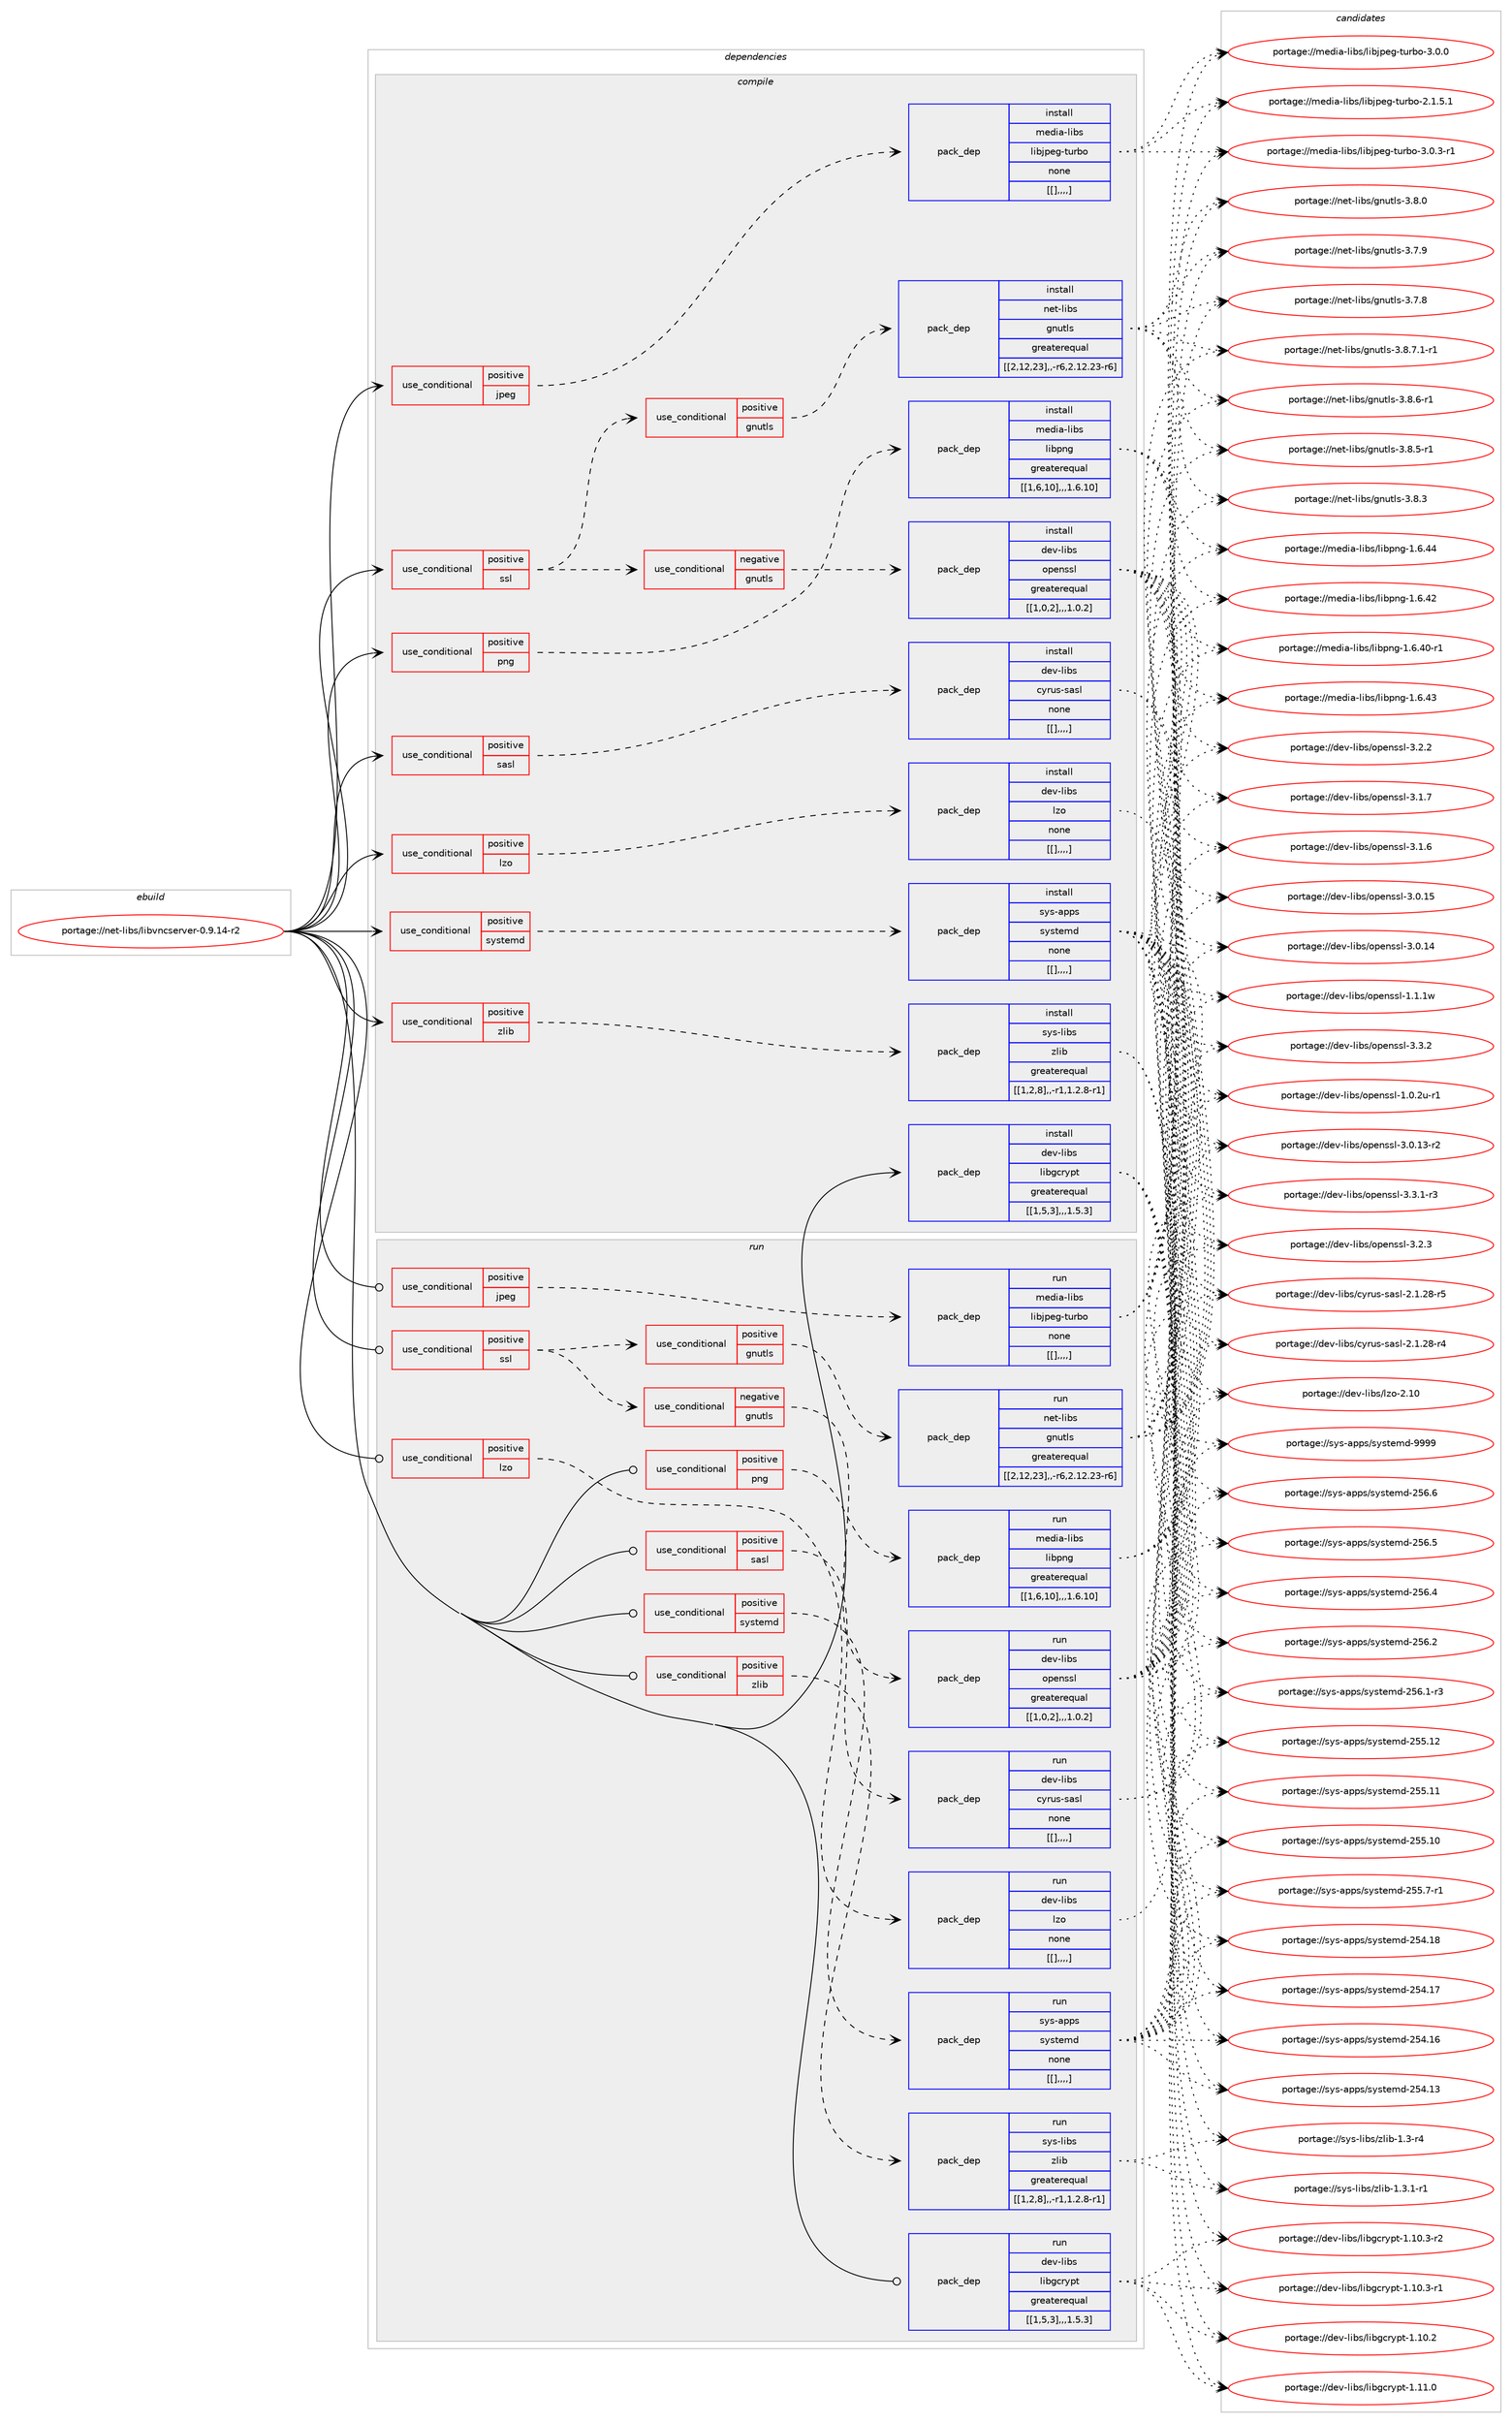 digraph prolog {

# *************
# Graph options
# *************

newrank=true;
concentrate=true;
compound=true;
graph [rankdir=LR,fontname=Helvetica,fontsize=10,ranksep=1.5];#, ranksep=2.5, nodesep=0.2];
edge  [arrowhead=vee];
node  [fontname=Helvetica,fontsize=10];

# **********
# The ebuild
# **********

subgraph cluster_leftcol {
color=gray;
label=<<i>ebuild</i>>;
id [label="portage://net-libs/libvncserver-0.9.14-r2", color=red, width=4, href="../net-libs/libvncserver-0.9.14-r2.svg"];
}

# ****************
# The dependencies
# ****************

subgraph cluster_midcol {
color=gray;
label=<<i>dependencies</i>>;
subgraph cluster_compile {
fillcolor="#eeeeee";
style=filled;
label=<<i>compile</i>>;
subgraph cond98420 {
dependency372498 [label=<<TABLE BORDER="0" CELLBORDER="1" CELLSPACING="0" CELLPADDING="4"><TR><TD ROWSPAN="3" CELLPADDING="10">use_conditional</TD></TR><TR><TD>positive</TD></TR><TR><TD>jpeg</TD></TR></TABLE>>, shape=none, color=red];
subgraph pack271379 {
dependency372499 [label=<<TABLE BORDER="0" CELLBORDER="1" CELLSPACING="0" CELLPADDING="4" WIDTH="220"><TR><TD ROWSPAN="6" CELLPADDING="30">pack_dep</TD></TR><TR><TD WIDTH="110">install</TD></TR><TR><TD>media-libs</TD></TR><TR><TD>libjpeg-turbo</TD></TR><TR><TD>none</TD></TR><TR><TD>[[],,,,]</TD></TR></TABLE>>, shape=none, color=blue];
}
dependency372498:e -> dependency372499:w [weight=20,style="dashed",arrowhead="vee"];
}
id:e -> dependency372498:w [weight=20,style="solid",arrowhead="vee"];
subgraph cond98421 {
dependency372500 [label=<<TABLE BORDER="0" CELLBORDER="1" CELLSPACING="0" CELLPADDING="4"><TR><TD ROWSPAN="3" CELLPADDING="10">use_conditional</TD></TR><TR><TD>positive</TD></TR><TR><TD>lzo</TD></TR></TABLE>>, shape=none, color=red];
subgraph pack271380 {
dependency372501 [label=<<TABLE BORDER="0" CELLBORDER="1" CELLSPACING="0" CELLPADDING="4" WIDTH="220"><TR><TD ROWSPAN="6" CELLPADDING="30">pack_dep</TD></TR><TR><TD WIDTH="110">install</TD></TR><TR><TD>dev-libs</TD></TR><TR><TD>lzo</TD></TR><TR><TD>none</TD></TR><TR><TD>[[],,,,]</TD></TR></TABLE>>, shape=none, color=blue];
}
dependency372500:e -> dependency372501:w [weight=20,style="dashed",arrowhead="vee"];
}
id:e -> dependency372500:w [weight=20,style="solid",arrowhead="vee"];
subgraph cond98422 {
dependency372502 [label=<<TABLE BORDER="0" CELLBORDER="1" CELLSPACING="0" CELLPADDING="4"><TR><TD ROWSPAN="3" CELLPADDING="10">use_conditional</TD></TR><TR><TD>positive</TD></TR><TR><TD>png</TD></TR></TABLE>>, shape=none, color=red];
subgraph pack271381 {
dependency372503 [label=<<TABLE BORDER="0" CELLBORDER="1" CELLSPACING="0" CELLPADDING="4" WIDTH="220"><TR><TD ROWSPAN="6" CELLPADDING="30">pack_dep</TD></TR><TR><TD WIDTH="110">install</TD></TR><TR><TD>media-libs</TD></TR><TR><TD>libpng</TD></TR><TR><TD>greaterequal</TD></TR><TR><TD>[[1,6,10],,,1.6.10]</TD></TR></TABLE>>, shape=none, color=blue];
}
dependency372502:e -> dependency372503:w [weight=20,style="dashed",arrowhead="vee"];
}
id:e -> dependency372502:w [weight=20,style="solid",arrowhead="vee"];
subgraph cond98423 {
dependency372504 [label=<<TABLE BORDER="0" CELLBORDER="1" CELLSPACING="0" CELLPADDING="4"><TR><TD ROWSPAN="3" CELLPADDING="10">use_conditional</TD></TR><TR><TD>positive</TD></TR><TR><TD>sasl</TD></TR></TABLE>>, shape=none, color=red];
subgraph pack271382 {
dependency372505 [label=<<TABLE BORDER="0" CELLBORDER="1" CELLSPACING="0" CELLPADDING="4" WIDTH="220"><TR><TD ROWSPAN="6" CELLPADDING="30">pack_dep</TD></TR><TR><TD WIDTH="110">install</TD></TR><TR><TD>dev-libs</TD></TR><TR><TD>cyrus-sasl</TD></TR><TR><TD>none</TD></TR><TR><TD>[[],,,,]</TD></TR></TABLE>>, shape=none, color=blue];
}
dependency372504:e -> dependency372505:w [weight=20,style="dashed",arrowhead="vee"];
}
id:e -> dependency372504:w [weight=20,style="solid",arrowhead="vee"];
subgraph cond98424 {
dependency372506 [label=<<TABLE BORDER="0" CELLBORDER="1" CELLSPACING="0" CELLPADDING="4"><TR><TD ROWSPAN="3" CELLPADDING="10">use_conditional</TD></TR><TR><TD>positive</TD></TR><TR><TD>ssl</TD></TR></TABLE>>, shape=none, color=red];
subgraph cond98425 {
dependency372507 [label=<<TABLE BORDER="0" CELLBORDER="1" CELLSPACING="0" CELLPADDING="4"><TR><TD ROWSPAN="3" CELLPADDING="10">use_conditional</TD></TR><TR><TD>negative</TD></TR><TR><TD>gnutls</TD></TR></TABLE>>, shape=none, color=red];
subgraph pack271383 {
dependency372508 [label=<<TABLE BORDER="0" CELLBORDER="1" CELLSPACING="0" CELLPADDING="4" WIDTH="220"><TR><TD ROWSPAN="6" CELLPADDING="30">pack_dep</TD></TR><TR><TD WIDTH="110">install</TD></TR><TR><TD>dev-libs</TD></TR><TR><TD>openssl</TD></TR><TR><TD>greaterequal</TD></TR><TR><TD>[[1,0,2],,,1.0.2]</TD></TR></TABLE>>, shape=none, color=blue];
}
dependency372507:e -> dependency372508:w [weight=20,style="dashed",arrowhead="vee"];
}
dependency372506:e -> dependency372507:w [weight=20,style="dashed",arrowhead="vee"];
subgraph cond98426 {
dependency372509 [label=<<TABLE BORDER="0" CELLBORDER="1" CELLSPACING="0" CELLPADDING="4"><TR><TD ROWSPAN="3" CELLPADDING="10">use_conditional</TD></TR><TR><TD>positive</TD></TR><TR><TD>gnutls</TD></TR></TABLE>>, shape=none, color=red];
subgraph pack271384 {
dependency372510 [label=<<TABLE BORDER="0" CELLBORDER="1" CELLSPACING="0" CELLPADDING="4" WIDTH="220"><TR><TD ROWSPAN="6" CELLPADDING="30">pack_dep</TD></TR><TR><TD WIDTH="110">install</TD></TR><TR><TD>net-libs</TD></TR><TR><TD>gnutls</TD></TR><TR><TD>greaterequal</TD></TR><TR><TD>[[2,12,23],,-r6,2.12.23-r6]</TD></TR></TABLE>>, shape=none, color=blue];
}
dependency372509:e -> dependency372510:w [weight=20,style="dashed",arrowhead="vee"];
}
dependency372506:e -> dependency372509:w [weight=20,style="dashed",arrowhead="vee"];
}
id:e -> dependency372506:w [weight=20,style="solid",arrowhead="vee"];
subgraph cond98427 {
dependency372511 [label=<<TABLE BORDER="0" CELLBORDER="1" CELLSPACING="0" CELLPADDING="4"><TR><TD ROWSPAN="3" CELLPADDING="10">use_conditional</TD></TR><TR><TD>positive</TD></TR><TR><TD>systemd</TD></TR></TABLE>>, shape=none, color=red];
subgraph pack271385 {
dependency372512 [label=<<TABLE BORDER="0" CELLBORDER="1" CELLSPACING="0" CELLPADDING="4" WIDTH="220"><TR><TD ROWSPAN="6" CELLPADDING="30">pack_dep</TD></TR><TR><TD WIDTH="110">install</TD></TR><TR><TD>sys-apps</TD></TR><TR><TD>systemd</TD></TR><TR><TD>none</TD></TR><TR><TD>[[],,,,]</TD></TR></TABLE>>, shape=none, color=blue];
}
dependency372511:e -> dependency372512:w [weight=20,style="dashed",arrowhead="vee"];
}
id:e -> dependency372511:w [weight=20,style="solid",arrowhead="vee"];
subgraph cond98428 {
dependency372513 [label=<<TABLE BORDER="0" CELLBORDER="1" CELLSPACING="0" CELLPADDING="4"><TR><TD ROWSPAN="3" CELLPADDING="10">use_conditional</TD></TR><TR><TD>positive</TD></TR><TR><TD>zlib</TD></TR></TABLE>>, shape=none, color=red];
subgraph pack271386 {
dependency372514 [label=<<TABLE BORDER="0" CELLBORDER="1" CELLSPACING="0" CELLPADDING="4" WIDTH="220"><TR><TD ROWSPAN="6" CELLPADDING="30">pack_dep</TD></TR><TR><TD WIDTH="110">install</TD></TR><TR><TD>sys-libs</TD></TR><TR><TD>zlib</TD></TR><TR><TD>greaterequal</TD></TR><TR><TD>[[1,2,8],,-r1,1.2.8-r1]</TD></TR></TABLE>>, shape=none, color=blue];
}
dependency372513:e -> dependency372514:w [weight=20,style="dashed",arrowhead="vee"];
}
id:e -> dependency372513:w [weight=20,style="solid",arrowhead="vee"];
subgraph pack271387 {
dependency372515 [label=<<TABLE BORDER="0" CELLBORDER="1" CELLSPACING="0" CELLPADDING="4" WIDTH="220"><TR><TD ROWSPAN="6" CELLPADDING="30">pack_dep</TD></TR><TR><TD WIDTH="110">install</TD></TR><TR><TD>dev-libs</TD></TR><TR><TD>libgcrypt</TD></TR><TR><TD>greaterequal</TD></TR><TR><TD>[[1,5,3],,,1.5.3]</TD></TR></TABLE>>, shape=none, color=blue];
}
id:e -> dependency372515:w [weight=20,style="solid",arrowhead="vee"];
}
subgraph cluster_compileandrun {
fillcolor="#eeeeee";
style=filled;
label=<<i>compile and run</i>>;
}
subgraph cluster_run {
fillcolor="#eeeeee";
style=filled;
label=<<i>run</i>>;
subgraph cond98429 {
dependency372516 [label=<<TABLE BORDER="0" CELLBORDER="1" CELLSPACING="0" CELLPADDING="4"><TR><TD ROWSPAN="3" CELLPADDING="10">use_conditional</TD></TR><TR><TD>positive</TD></TR><TR><TD>jpeg</TD></TR></TABLE>>, shape=none, color=red];
subgraph pack271388 {
dependency372517 [label=<<TABLE BORDER="0" CELLBORDER="1" CELLSPACING="0" CELLPADDING="4" WIDTH="220"><TR><TD ROWSPAN="6" CELLPADDING="30">pack_dep</TD></TR><TR><TD WIDTH="110">run</TD></TR><TR><TD>media-libs</TD></TR><TR><TD>libjpeg-turbo</TD></TR><TR><TD>none</TD></TR><TR><TD>[[],,,,]</TD></TR></TABLE>>, shape=none, color=blue];
}
dependency372516:e -> dependency372517:w [weight=20,style="dashed",arrowhead="vee"];
}
id:e -> dependency372516:w [weight=20,style="solid",arrowhead="odot"];
subgraph cond98430 {
dependency372518 [label=<<TABLE BORDER="0" CELLBORDER="1" CELLSPACING="0" CELLPADDING="4"><TR><TD ROWSPAN="3" CELLPADDING="10">use_conditional</TD></TR><TR><TD>positive</TD></TR><TR><TD>lzo</TD></TR></TABLE>>, shape=none, color=red];
subgraph pack271389 {
dependency372519 [label=<<TABLE BORDER="0" CELLBORDER="1" CELLSPACING="0" CELLPADDING="4" WIDTH="220"><TR><TD ROWSPAN="6" CELLPADDING="30">pack_dep</TD></TR><TR><TD WIDTH="110">run</TD></TR><TR><TD>dev-libs</TD></TR><TR><TD>lzo</TD></TR><TR><TD>none</TD></TR><TR><TD>[[],,,,]</TD></TR></TABLE>>, shape=none, color=blue];
}
dependency372518:e -> dependency372519:w [weight=20,style="dashed",arrowhead="vee"];
}
id:e -> dependency372518:w [weight=20,style="solid",arrowhead="odot"];
subgraph cond98431 {
dependency372520 [label=<<TABLE BORDER="0" CELLBORDER="1" CELLSPACING="0" CELLPADDING="4"><TR><TD ROWSPAN="3" CELLPADDING="10">use_conditional</TD></TR><TR><TD>positive</TD></TR><TR><TD>png</TD></TR></TABLE>>, shape=none, color=red];
subgraph pack271390 {
dependency372521 [label=<<TABLE BORDER="0" CELLBORDER="1" CELLSPACING="0" CELLPADDING="4" WIDTH="220"><TR><TD ROWSPAN="6" CELLPADDING="30">pack_dep</TD></TR><TR><TD WIDTH="110">run</TD></TR><TR><TD>media-libs</TD></TR><TR><TD>libpng</TD></TR><TR><TD>greaterequal</TD></TR><TR><TD>[[1,6,10],,,1.6.10]</TD></TR></TABLE>>, shape=none, color=blue];
}
dependency372520:e -> dependency372521:w [weight=20,style="dashed",arrowhead="vee"];
}
id:e -> dependency372520:w [weight=20,style="solid",arrowhead="odot"];
subgraph cond98432 {
dependency372522 [label=<<TABLE BORDER="0" CELLBORDER="1" CELLSPACING="0" CELLPADDING="4"><TR><TD ROWSPAN="3" CELLPADDING="10">use_conditional</TD></TR><TR><TD>positive</TD></TR><TR><TD>sasl</TD></TR></TABLE>>, shape=none, color=red];
subgraph pack271391 {
dependency372523 [label=<<TABLE BORDER="0" CELLBORDER="1" CELLSPACING="0" CELLPADDING="4" WIDTH="220"><TR><TD ROWSPAN="6" CELLPADDING="30">pack_dep</TD></TR><TR><TD WIDTH="110">run</TD></TR><TR><TD>dev-libs</TD></TR><TR><TD>cyrus-sasl</TD></TR><TR><TD>none</TD></TR><TR><TD>[[],,,,]</TD></TR></TABLE>>, shape=none, color=blue];
}
dependency372522:e -> dependency372523:w [weight=20,style="dashed",arrowhead="vee"];
}
id:e -> dependency372522:w [weight=20,style="solid",arrowhead="odot"];
subgraph cond98433 {
dependency372524 [label=<<TABLE BORDER="0" CELLBORDER="1" CELLSPACING="0" CELLPADDING="4"><TR><TD ROWSPAN="3" CELLPADDING="10">use_conditional</TD></TR><TR><TD>positive</TD></TR><TR><TD>ssl</TD></TR></TABLE>>, shape=none, color=red];
subgraph cond98434 {
dependency372525 [label=<<TABLE BORDER="0" CELLBORDER="1" CELLSPACING="0" CELLPADDING="4"><TR><TD ROWSPAN="3" CELLPADDING="10">use_conditional</TD></TR><TR><TD>negative</TD></TR><TR><TD>gnutls</TD></TR></TABLE>>, shape=none, color=red];
subgraph pack271392 {
dependency372526 [label=<<TABLE BORDER="0" CELLBORDER="1" CELLSPACING="0" CELLPADDING="4" WIDTH="220"><TR><TD ROWSPAN="6" CELLPADDING="30">pack_dep</TD></TR><TR><TD WIDTH="110">run</TD></TR><TR><TD>dev-libs</TD></TR><TR><TD>openssl</TD></TR><TR><TD>greaterequal</TD></TR><TR><TD>[[1,0,2],,,1.0.2]</TD></TR></TABLE>>, shape=none, color=blue];
}
dependency372525:e -> dependency372526:w [weight=20,style="dashed",arrowhead="vee"];
}
dependency372524:e -> dependency372525:w [weight=20,style="dashed",arrowhead="vee"];
subgraph cond98435 {
dependency372527 [label=<<TABLE BORDER="0" CELLBORDER="1" CELLSPACING="0" CELLPADDING="4"><TR><TD ROWSPAN="3" CELLPADDING="10">use_conditional</TD></TR><TR><TD>positive</TD></TR><TR><TD>gnutls</TD></TR></TABLE>>, shape=none, color=red];
subgraph pack271393 {
dependency372528 [label=<<TABLE BORDER="0" CELLBORDER="1" CELLSPACING="0" CELLPADDING="4" WIDTH="220"><TR><TD ROWSPAN="6" CELLPADDING="30">pack_dep</TD></TR><TR><TD WIDTH="110">run</TD></TR><TR><TD>net-libs</TD></TR><TR><TD>gnutls</TD></TR><TR><TD>greaterequal</TD></TR><TR><TD>[[2,12,23],,-r6,2.12.23-r6]</TD></TR></TABLE>>, shape=none, color=blue];
}
dependency372527:e -> dependency372528:w [weight=20,style="dashed",arrowhead="vee"];
}
dependency372524:e -> dependency372527:w [weight=20,style="dashed",arrowhead="vee"];
}
id:e -> dependency372524:w [weight=20,style="solid",arrowhead="odot"];
subgraph cond98436 {
dependency372529 [label=<<TABLE BORDER="0" CELLBORDER="1" CELLSPACING="0" CELLPADDING="4"><TR><TD ROWSPAN="3" CELLPADDING="10">use_conditional</TD></TR><TR><TD>positive</TD></TR><TR><TD>systemd</TD></TR></TABLE>>, shape=none, color=red];
subgraph pack271394 {
dependency372530 [label=<<TABLE BORDER="0" CELLBORDER="1" CELLSPACING="0" CELLPADDING="4" WIDTH="220"><TR><TD ROWSPAN="6" CELLPADDING="30">pack_dep</TD></TR><TR><TD WIDTH="110">run</TD></TR><TR><TD>sys-apps</TD></TR><TR><TD>systemd</TD></TR><TR><TD>none</TD></TR><TR><TD>[[],,,,]</TD></TR></TABLE>>, shape=none, color=blue];
}
dependency372529:e -> dependency372530:w [weight=20,style="dashed",arrowhead="vee"];
}
id:e -> dependency372529:w [weight=20,style="solid",arrowhead="odot"];
subgraph cond98437 {
dependency372531 [label=<<TABLE BORDER="0" CELLBORDER="1" CELLSPACING="0" CELLPADDING="4"><TR><TD ROWSPAN="3" CELLPADDING="10">use_conditional</TD></TR><TR><TD>positive</TD></TR><TR><TD>zlib</TD></TR></TABLE>>, shape=none, color=red];
subgraph pack271395 {
dependency372532 [label=<<TABLE BORDER="0" CELLBORDER="1" CELLSPACING="0" CELLPADDING="4" WIDTH="220"><TR><TD ROWSPAN="6" CELLPADDING="30">pack_dep</TD></TR><TR><TD WIDTH="110">run</TD></TR><TR><TD>sys-libs</TD></TR><TR><TD>zlib</TD></TR><TR><TD>greaterequal</TD></TR><TR><TD>[[1,2,8],,-r1,1.2.8-r1]</TD></TR></TABLE>>, shape=none, color=blue];
}
dependency372531:e -> dependency372532:w [weight=20,style="dashed",arrowhead="vee"];
}
id:e -> dependency372531:w [weight=20,style="solid",arrowhead="odot"];
subgraph pack271396 {
dependency372533 [label=<<TABLE BORDER="0" CELLBORDER="1" CELLSPACING="0" CELLPADDING="4" WIDTH="220"><TR><TD ROWSPAN="6" CELLPADDING="30">pack_dep</TD></TR><TR><TD WIDTH="110">run</TD></TR><TR><TD>dev-libs</TD></TR><TR><TD>libgcrypt</TD></TR><TR><TD>greaterequal</TD></TR><TR><TD>[[1,5,3],,,1.5.3]</TD></TR></TABLE>>, shape=none, color=blue];
}
id:e -> dependency372533:w [weight=20,style="solid",arrowhead="odot"];
}
}

# **************
# The candidates
# **************

subgraph cluster_choices {
rank=same;
color=gray;
label=<<i>candidates</i>>;

subgraph choice271379 {
color=black;
nodesep=1;
choice109101100105974510810598115471081059810611210110345116117114981114551464846514511449 [label="portage://media-libs/libjpeg-turbo-3.0.3-r1", color=red, width=4,href="../media-libs/libjpeg-turbo-3.0.3-r1.svg"];
choice10910110010597451081059811547108105981061121011034511611711498111455146484648 [label="portage://media-libs/libjpeg-turbo-3.0.0", color=red, width=4,href="../media-libs/libjpeg-turbo-3.0.0.svg"];
choice109101100105974510810598115471081059810611210110345116117114981114550464946534649 [label="portage://media-libs/libjpeg-turbo-2.1.5.1", color=red, width=4,href="../media-libs/libjpeg-turbo-2.1.5.1.svg"];
dependency372499:e -> choice109101100105974510810598115471081059810611210110345116117114981114551464846514511449:w [style=dotted,weight="100"];
dependency372499:e -> choice10910110010597451081059811547108105981061121011034511611711498111455146484648:w [style=dotted,weight="100"];
dependency372499:e -> choice109101100105974510810598115471081059810611210110345116117114981114550464946534649:w [style=dotted,weight="100"];
}
subgraph choice271380 {
color=black;
nodesep=1;
choice1001011184510810598115471081221114550464948 [label="portage://dev-libs/lzo-2.10", color=red, width=4,href="../dev-libs/lzo-2.10.svg"];
dependency372501:e -> choice1001011184510810598115471081221114550464948:w [style=dotted,weight="100"];
}
subgraph choice271381 {
color=black;
nodesep=1;
choice109101100105974510810598115471081059811211010345494654465252 [label="portage://media-libs/libpng-1.6.44", color=red, width=4,href="../media-libs/libpng-1.6.44.svg"];
choice109101100105974510810598115471081059811211010345494654465251 [label="portage://media-libs/libpng-1.6.43", color=red, width=4,href="../media-libs/libpng-1.6.43.svg"];
choice109101100105974510810598115471081059811211010345494654465250 [label="portage://media-libs/libpng-1.6.42", color=red, width=4,href="../media-libs/libpng-1.6.42.svg"];
choice1091011001059745108105981154710810598112110103454946544652484511449 [label="portage://media-libs/libpng-1.6.40-r1", color=red, width=4,href="../media-libs/libpng-1.6.40-r1.svg"];
dependency372503:e -> choice109101100105974510810598115471081059811211010345494654465252:w [style=dotted,weight="100"];
dependency372503:e -> choice109101100105974510810598115471081059811211010345494654465251:w [style=dotted,weight="100"];
dependency372503:e -> choice109101100105974510810598115471081059811211010345494654465250:w [style=dotted,weight="100"];
dependency372503:e -> choice1091011001059745108105981154710810598112110103454946544652484511449:w [style=dotted,weight="100"];
}
subgraph choice271382 {
color=black;
nodesep=1;
choice100101118451081059811547991211141171154511597115108455046494650564511453 [label="portage://dev-libs/cyrus-sasl-2.1.28-r5", color=red, width=4,href="../dev-libs/cyrus-sasl-2.1.28-r5.svg"];
choice100101118451081059811547991211141171154511597115108455046494650564511452 [label="portage://dev-libs/cyrus-sasl-2.1.28-r4", color=red, width=4,href="../dev-libs/cyrus-sasl-2.1.28-r4.svg"];
dependency372505:e -> choice100101118451081059811547991211141171154511597115108455046494650564511453:w [style=dotted,weight="100"];
dependency372505:e -> choice100101118451081059811547991211141171154511597115108455046494650564511452:w [style=dotted,weight="100"];
}
subgraph choice271383 {
color=black;
nodesep=1;
choice100101118451081059811547111112101110115115108455146514650 [label="portage://dev-libs/openssl-3.3.2", color=red, width=4,href="../dev-libs/openssl-3.3.2.svg"];
choice1001011184510810598115471111121011101151151084551465146494511451 [label="portage://dev-libs/openssl-3.3.1-r3", color=red, width=4,href="../dev-libs/openssl-3.3.1-r3.svg"];
choice100101118451081059811547111112101110115115108455146504651 [label="portage://dev-libs/openssl-3.2.3", color=red, width=4,href="../dev-libs/openssl-3.2.3.svg"];
choice100101118451081059811547111112101110115115108455146504650 [label="portage://dev-libs/openssl-3.2.2", color=red, width=4,href="../dev-libs/openssl-3.2.2.svg"];
choice100101118451081059811547111112101110115115108455146494655 [label="portage://dev-libs/openssl-3.1.7", color=red, width=4,href="../dev-libs/openssl-3.1.7.svg"];
choice100101118451081059811547111112101110115115108455146494654 [label="portage://dev-libs/openssl-3.1.6", color=red, width=4,href="../dev-libs/openssl-3.1.6.svg"];
choice10010111845108105981154711111210111011511510845514648464953 [label="portage://dev-libs/openssl-3.0.15", color=red, width=4,href="../dev-libs/openssl-3.0.15.svg"];
choice10010111845108105981154711111210111011511510845514648464952 [label="portage://dev-libs/openssl-3.0.14", color=red, width=4,href="../dev-libs/openssl-3.0.14.svg"];
choice100101118451081059811547111112101110115115108455146484649514511450 [label="portage://dev-libs/openssl-3.0.13-r2", color=red, width=4,href="../dev-libs/openssl-3.0.13-r2.svg"];
choice100101118451081059811547111112101110115115108454946494649119 [label="portage://dev-libs/openssl-1.1.1w", color=red, width=4,href="../dev-libs/openssl-1.1.1w.svg"];
choice1001011184510810598115471111121011101151151084549464846501174511449 [label="portage://dev-libs/openssl-1.0.2u-r1", color=red, width=4,href="../dev-libs/openssl-1.0.2u-r1.svg"];
dependency372508:e -> choice100101118451081059811547111112101110115115108455146514650:w [style=dotted,weight="100"];
dependency372508:e -> choice1001011184510810598115471111121011101151151084551465146494511451:w [style=dotted,weight="100"];
dependency372508:e -> choice100101118451081059811547111112101110115115108455146504651:w [style=dotted,weight="100"];
dependency372508:e -> choice100101118451081059811547111112101110115115108455146504650:w [style=dotted,weight="100"];
dependency372508:e -> choice100101118451081059811547111112101110115115108455146494655:w [style=dotted,weight="100"];
dependency372508:e -> choice100101118451081059811547111112101110115115108455146494654:w [style=dotted,weight="100"];
dependency372508:e -> choice10010111845108105981154711111210111011511510845514648464953:w [style=dotted,weight="100"];
dependency372508:e -> choice10010111845108105981154711111210111011511510845514648464952:w [style=dotted,weight="100"];
dependency372508:e -> choice100101118451081059811547111112101110115115108455146484649514511450:w [style=dotted,weight="100"];
dependency372508:e -> choice100101118451081059811547111112101110115115108454946494649119:w [style=dotted,weight="100"];
dependency372508:e -> choice1001011184510810598115471111121011101151151084549464846501174511449:w [style=dotted,weight="100"];
}
subgraph choice271384 {
color=black;
nodesep=1;
choice11010111645108105981154710311011711610811545514656465546494511449 [label="portage://net-libs/gnutls-3.8.7.1-r1", color=red, width=4,href="../net-libs/gnutls-3.8.7.1-r1.svg"];
choice1101011164510810598115471031101171161081154551465646544511449 [label="portage://net-libs/gnutls-3.8.6-r1", color=red, width=4,href="../net-libs/gnutls-3.8.6-r1.svg"];
choice1101011164510810598115471031101171161081154551465646534511449 [label="portage://net-libs/gnutls-3.8.5-r1", color=red, width=4,href="../net-libs/gnutls-3.8.5-r1.svg"];
choice110101116451081059811547103110117116108115455146564651 [label="portage://net-libs/gnutls-3.8.3", color=red, width=4,href="../net-libs/gnutls-3.8.3.svg"];
choice110101116451081059811547103110117116108115455146564648 [label="portage://net-libs/gnutls-3.8.0", color=red, width=4,href="../net-libs/gnutls-3.8.0.svg"];
choice110101116451081059811547103110117116108115455146554657 [label="portage://net-libs/gnutls-3.7.9", color=red, width=4,href="../net-libs/gnutls-3.7.9.svg"];
choice110101116451081059811547103110117116108115455146554656 [label="portage://net-libs/gnutls-3.7.8", color=red, width=4,href="../net-libs/gnutls-3.7.8.svg"];
dependency372510:e -> choice11010111645108105981154710311011711610811545514656465546494511449:w [style=dotted,weight="100"];
dependency372510:e -> choice1101011164510810598115471031101171161081154551465646544511449:w [style=dotted,weight="100"];
dependency372510:e -> choice1101011164510810598115471031101171161081154551465646534511449:w [style=dotted,weight="100"];
dependency372510:e -> choice110101116451081059811547103110117116108115455146564651:w [style=dotted,weight="100"];
dependency372510:e -> choice110101116451081059811547103110117116108115455146564648:w [style=dotted,weight="100"];
dependency372510:e -> choice110101116451081059811547103110117116108115455146554657:w [style=dotted,weight="100"];
dependency372510:e -> choice110101116451081059811547103110117116108115455146554656:w [style=dotted,weight="100"];
}
subgraph choice271385 {
color=black;
nodesep=1;
choice1151211154597112112115471151211151161011091004557575757 [label="portage://sys-apps/systemd-9999", color=red, width=4,href="../sys-apps/systemd-9999.svg"];
choice115121115459711211211547115121115116101109100455053544654 [label="portage://sys-apps/systemd-256.6", color=red, width=4,href="../sys-apps/systemd-256.6.svg"];
choice115121115459711211211547115121115116101109100455053544653 [label="portage://sys-apps/systemd-256.5", color=red, width=4,href="../sys-apps/systemd-256.5.svg"];
choice115121115459711211211547115121115116101109100455053544652 [label="portage://sys-apps/systemd-256.4", color=red, width=4,href="../sys-apps/systemd-256.4.svg"];
choice115121115459711211211547115121115116101109100455053544650 [label="portage://sys-apps/systemd-256.2", color=red, width=4,href="../sys-apps/systemd-256.2.svg"];
choice1151211154597112112115471151211151161011091004550535446494511451 [label="portage://sys-apps/systemd-256.1-r3", color=red, width=4,href="../sys-apps/systemd-256.1-r3.svg"];
choice11512111545971121121154711512111511610110910045505353464950 [label="portage://sys-apps/systemd-255.12", color=red, width=4,href="../sys-apps/systemd-255.12.svg"];
choice11512111545971121121154711512111511610110910045505353464949 [label="portage://sys-apps/systemd-255.11", color=red, width=4,href="../sys-apps/systemd-255.11.svg"];
choice11512111545971121121154711512111511610110910045505353464948 [label="portage://sys-apps/systemd-255.10", color=red, width=4,href="../sys-apps/systemd-255.10.svg"];
choice1151211154597112112115471151211151161011091004550535346554511449 [label="portage://sys-apps/systemd-255.7-r1", color=red, width=4,href="../sys-apps/systemd-255.7-r1.svg"];
choice11512111545971121121154711512111511610110910045505352464956 [label="portage://sys-apps/systemd-254.18", color=red, width=4,href="../sys-apps/systemd-254.18.svg"];
choice11512111545971121121154711512111511610110910045505352464955 [label="portage://sys-apps/systemd-254.17", color=red, width=4,href="../sys-apps/systemd-254.17.svg"];
choice11512111545971121121154711512111511610110910045505352464954 [label="portage://sys-apps/systemd-254.16", color=red, width=4,href="../sys-apps/systemd-254.16.svg"];
choice11512111545971121121154711512111511610110910045505352464951 [label="portage://sys-apps/systemd-254.13", color=red, width=4,href="../sys-apps/systemd-254.13.svg"];
dependency372512:e -> choice1151211154597112112115471151211151161011091004557575757:w [style=dotted,weight="100"];
dependency372512:e -> choice115121115459711211211547115121115116101109100455053544654:w [style=dotted,weight="100"];
dependency372512:e -> choice115121115459711211211547115121115116101109100455053544653:w [style=dotted,weight="100"];
dependency372512:e -> choice115121115459711211211547115121115116101109100455053544652:w [style=dotted,weight="100"];
dependency372512:e -> choice115121115459711211211547115121115116101109100455053544650:w [style=dotted,weight="100"];
dependency372512:e -> choice1151211154597112112115471151211151161011091004550535446494511451:w [style=dotted,weight="100"];
dependency372512:e -> choice11512111545971121121154711512111511610110910045505353464950:w [style=dotted,weight="100"];
dependency372512:e -> choice11512111545971121121154711512111511610110910045505353464949:w [style=dotted,weight="100"];
dependency372512:e -> choice11512111545971121121154711512111511610110910045505353464948:w [style=dotted,weight="100"];
dependency372512:e -> choice1151211154597112112115471151211151161011091004550535346554511449:w [style=dotted,weight="100"];
dependency372512:e -> choice11512111545971121121154711512111511610110910045505352464956:w [style=dotted,weight="100"];
dependency372512:e -> choice11512111545971121121154711512111511610110910045505352464955:w [style=dotted,weight="100"];
dependency372512:e -> choice11512111545971121121154711512111511610110910045505352464954:w [style=dotted,weight="100"];
dependency372512:e -> choice11512111545971121121154711512111511610110910045505352464951:w [style=dotted,weight="100"];
}
subgraph choice271386 {
color=black;
nodesep=1;
choice115121115451081059811547122108105984549465146494511449 [label="portage://sys-libs/zlib-1.3.1-r1", color=red, width=4,href="../sys-libs/zlib-1.3.1-r1.svg"];
choice11512111545108105981154712210810598454946514511452 [label="portage://sys-libs/zlib-1.3-r4", color=red, width=4,href="../sys-libs/zlib-1.3-r4.svg"];
dependency372514:e -> choice115121115451081059811547122108105984549465146494511449:w [style=dotted,weight="100"];
dependency372514:e -> choice11512111545108105981154712210810598454946514511452:w [style=dotted,weight="100"];
}
subgraph choice271387 {
color=black;
nodesep=1;
choice100101118451081059811547108105981039911412111211645494649494648 [label="portage://dev-libs/libgcrypt-1.11.0", color=red, width=4,href="../dev-libs/libgcrypt-1.11.0.svg"];
choice1001011184510810598115471081059810399114121112116454946494846514511450 [label="portage://dev-libs/libgcrypt-1.10.3-r2", color=red, width=4,href="../dev-libs/libgcrypt-1.10.3-r2.svg"];
choice1001011184510810598115471081059810399114121112116454946494846514511449 [label="portage://dev-libs/libgcrypt-1.10.3-r1", color=red, width=4,href="../dev-libs/libgcrypt-1.10.3-r1.svg"];
choice100101118451081059811547108105981039911412111211645494649484650 [label="portage://dev-libs/libgcrypt-1.10.2", color=red, width=4,href="../dev-libs/libgcrypt-1.10.2.svg"];
dependency372515:e -> choice100101118451081059811547108105981039911412111211645494649494648:w [style=dotted,weight="100"];
dependency372515:e -> choice1001011184510810598115471081059810399114121112116454946494846514511450:w [style=dotted,weight="100"];
dependency372515:e -> choice1001011184510810598115471081059810399114121112116454946494846514511449:w [style=dotted,weight="100"];
dependency372515:e -> choice100101118451081059811547108105981039911412111211645494649484650:w [style=dotted,weight="100"];
}
subgraph choice271388 {
color=black;
nodesep=1;
choice109101100105974510810598115471081059810611210110345116117114981114551464846514511449 [label="portage://media-libs/libjpeg-turbo-3.0.3-r1", color=red, width=4,href="../media-libs/libjpeg-turbo-3.0.3-r1.svg"];
choice10910110010597451081059811547108105981061121011034511611711498111455146484648 [label="portage://media-libs/libjpeg-turbo-3.0.0", color=red, width=4,href="../media-libs/libjpeg-turbo-3.0.0.svg"];
choice109101100105974510810598115471081059810611210110345116117114981114550464946534649 [label="portage://media-libs/libjpeg-turbo-2.1.5.1", color=red, width=4,href="../media-libs/libjpeg-turbo-2.1.5.1.svg"];
dependency372517:e -> choice109101100105974510810598115471081059810611210110345116117114981114551464846514511449:w [style=dotted,weight="100"];
dependency372517:e -> choice10910110010597451081059811547108105981061121011034511611711498111455146484648:w [style=dotted,weight="100"];
dependency372517:e -> choice109101100105974510810598115471081059810611210110345116117114981114550464946534649:w [style=dotted,weight="100"];
}
subgraph choice271389 {
color=black;
nodesep=1;
choice1001011184510810598115471081221114550464948 [label="portage://dev-libs/lzo-2.10", color=red, width=4,href="../dev-libs/lzo-2.10.svg"];
dependency372519:e -> choice1001011184510810598115471081221114550464948:w [style=dotted,weight="100"];
}
subgraph choice271390 {
color=black;
nodesep=1;
choice109101100105974510810598115471081059811211010345494654465252 [label="portage://media-libs/libpng-1.6.44", color=red, width=4,href="../media-libs/libpng-1.6.44.svg"];
choice109101100105974510810598115471081059811211010345494654465251 [label="portage://media-libs/libpng-1.6.43", color=red, width=4,href="../media-libs/libpng-1.6.43.svg"];
choice109101100105974510810598115471081059811211010345494654465250 [label="portage://media-libs/libpng-1.6.42", color=red, width=4,href="../media-libs/libpng-1.6.42.svg"];
choice1091011001059745108105981154710810598112110103454946544652484511449 [label="portage://media-libs/libpng-1.6.40-r1", color=red, width=4,href="../media-libs/libpng-1.6.40-r1.svg"];
dependency372521:e -> choice109101100105974510810598115471081059811211010345494654465252:w [style=dotted,weight="100"];
dependency372521:e -> choice109101100105974510810598115471081059811211010345494654465251:w [style=dotted,weight="100"];
dependency372521:e -> choice109101100105974510810598115471081059811211010345494654465250:w [style=dotted,weight="100"];
dependency372521:e -> choice1091011001059745108105981154710810598112110103454946544652484511449:w [style=dotted,weight="100"];
}
subgraph choice271391 {
color=black;
nodesep=1;
choice100101118451081059811547991211141171154511597115108455046494650564511453 [label="portage://dev-libs/cyrus-sasl-2.1.28-r5", color=red, width=4,href="../dev-libs/cyrus-sasl-2.1.28-r5.svg"];
choice100101118451081059811547991211141171154511597115108455046494650564511452 [label="portage://dev-libs/cyrus-sasl-2.1.28-r4", color=red, width=4,href="../dev-libs/cyrus-sasl-2.1.28-r4.svg"];
dependency372523:e -> choice100101118451081059811547991211141171154511597115108455046494650564511453:w [style=dotted,weight="100"];
dependency372523:e -> choice100101118451081059811547991211141171154511597115108455046494650564511452:w [style=dotted,weight="100"];
}
subgraph choice271392 {
color=black;
nodesep=1;
choice100101118451081059811547111112101110115115108455146514650 [label="portage://dev-libs/openssl-3.3.2", color=red, width=4,href="../dev-libs/openssl-3.3.2.svg"];
choice1001011184510810598115471111121011101151151084551465146494511451 [label="portage://dev-libs/openssl-3.3.1-r3", color=red, width=4,href="../dev-libs/openssl-3.3.1-r3.svg"];
choice100101118451081059811547111112101110115115108455146504651 [label="portage://dev-libs/openssl-3.2.3", color=red, width=4,href="../dev-libs/openssl-3.2.3.svg"];
choice100101118451081059811547111112101110115115108455146504650 [label="portage://dev-libs/openssl-3.2.2", color=red, width=4,href="../dev-libs/openssl-3.2.2.svg"];
choice100101118451081059811547111112101110115115108455146494655 [label="portage://dev-libs/openssl-3.1.7", color=red, width=4,href="../dev-libs/openssl-3.1.7.svg"];
choice100101118451081059811547111112101110115115108455146494654 [label="portage://dev-libs/openssl-3.1.6", color=red, width=4,href="../dev-libs/openssl-3.1.6.svg"];
choice10010111845108105981154711111210111011511510845514648464953 [label="portage://dev-libs/openssl-3.0.15", color=red, width=4,href="../dev-libs/openssl-3.0.15.svg"];
choice10010111845108105981154711111210111011511510845514648464952 [label="portage://dev-libs/openssl-3.0.14", color=red, width=4,href="../dev-libs/openssl-3.0.14.svg"];
choice100101118451081059811547111112101110115115108455146484649514511450 [label="portage://dev-libs/openssl-3.0.13-r2", color=red, width=4,href="../dev-libs/openssl-3.0.13-r2.svg"];
choice100101118451081059811547111112101110115115108454946494649119 [label="portage://dev-libs/openssl-1.1.1w", color=red, width=4,href="../dev-libs/openssl-1.1.1w.svg"];
choice1001011184510810598115471111121011101151151084549464846501174511449 [label="portage://dev-libs/openssl-1.0.2u-r1", color=red, width=4,href="../dev-libs/openssl-1.0.2u-r1.svg"];
dependency372526:e -> choice100101118451081059811547111112101110115115108455146514650:w [style=dotted,weight="100"];
dependency372526:e -> choice1001011184510810598115471111121011101151151084551465146494511451:w [style=dotted,weight="100"];
dependency372526:e -> choice100101118451081059811547111112101110115115108455146504651:w [style=dotted,weight="100"];
dependency372526:e -> choice100101118451081059811547111112101110115115108455146504650:w [style=dotted,weight="100"];
dependency372526:e -> choice100101118451081059811547111112101110115115108455146494655:w [style=dotted,weight="100"];
dependency372526:e -> choice100101118451081059811547111112101110115115108455146494654:w [style=dotted,weight="100"];
dependency372526:e -> choice10010111845108105981154711111210111011511510845514648464953:w [style=dotted,weight="100"];
dependency372526:e -> choice10010111845108105981154711111210111011511510845514648464952:w [style=dotted,weight="100"];
dependency372526:e -> choice100101118451081059811547111112101110115115108455146484649514511450:w [style=dotted,weight="100"];
dependency372526:e -> choice100101118451081059811547111112101110115115108454946494649119:w [style=dotted,weight="100"];
dependency372526:e -> choice1001011184510810598115471111121011101151151084549464846501174511449:w [style=dotted,weight="100"];
}
subgraph choice271393 {
color=black;
nodesep=1;
choice11010111645108105981154710311011711610811545514656465546494511449 [label="portage://net-libs/gnutls-3.8.7.1-r1", color=red, width=4,href="../net-libs/gnutls-3.8.7.1-r1.svg"];
choice1101011164510810598115471031101171161081154551465646544511449 [label="portage://net-libs/gnutls-3.8.6-r1", color=red, width=4,href="../net-libs/gnutls-3.8.6-r1.svg"];
choice1101011164510810598115471031101171161081154551465646534511449 [label="portage://net-libs/gnutls-3.8.5-r1", color=red, width=4,href="../net-libs/gnutls-3.8.5-r1.svg"];
choice110101116451081059811547103110117116108115455146564651 [label="portage://net-libs/gnutls-3.8.3", color=red, width=4,href="../net-libs/gnutls-3.8.3.svg"];
choice110101116451081059811547103110117116108115455146564648 [label="portage://net-libs/gnutls-3.8.0", color=red, width=4,href="../net-libs/gnutls-3.8.0.svg"];
choice110101116451081059811547103110117116108115455146554657 [label="portage://net-libs/gnutls-3.7.9", color=red, width=4,href="../net-libs/gnutls-3.7.9.svg"];
choice110101116451081059811547103110117116108115455146554656 [label="portage://net-libs/gnutls-3.7.8", color=red, width=4,href="../net-libs/gnutls-3.7.8.svg"];
dependency372528:e -> choice11010111645108105981154710311011711610811545514656465546494511449:w [style=dotted,weight="100"];
dependency372528:e -> choice1101011164510810598115471031101171161081154551465646544511449:w [style=dotted,weight="100"];
dependency372528:e -> choice1101011164510810598115471031101171161081154551465646534511449:w [style=dotted,weight="100"];
dependency372528:e -> choice110101116451081059811547103110117116108115455146564651:w [style=dotted,weight="100"];
dependency372528:e -> choice110101116451081059811547103110117116108115455146564648:w [style=dotted,weight="100"];
dependency372528:e -> choice110101116451081059811547103110117116108115455146554657:w [style=dotted,weight="100"];
dependency372528:e -> choice110101116451081059811547103110117116108115455146554656:w [style=dotted,weight="100"];
}
subgraph choice271394 {
color=black;
nodesep=1;
choice1151211154597112112115471151211151161011091004557575757 [label="portage://sys-apps/systemd-9999", color=red, width=4,href="../sys-apps/systemd-9999.svg"];
choice115121115459711211211547115121115116101109100455053544654 [label="portage://sys-apps/systemd-256.6", color=red, width=4,href="../sys-apps/systemd-256.6.svg"];
choice115121115459711211211547115121115116101109100455053544653 [label="portage://sys-apps/systemd-256.5", color=red, width=4,href="../sys-apps/systemd-256.5.svg"];
choice115121115459711211211547115121115116101109100455053544652 [label="portage://sys-apps/systemd-256.4", color=red, width=4,href="../sys-apps/systemd-256.4.svg"];
choice115121115459711211211547115121115116101109100455053544650 [label="portage://sys-apps/systemd-256.2", color=red, width=4,href="../sys-apps/systemd-256.2.svg"];
choice1151211154597112112115471151211151161011091004550535446494511451 [label="portage://sys-apps/systemd-256.1-r3", color=red, width=4,href="../sys-apps/systemd-256.1-r3.svg"];
choice11512111545971121121154711512111511610110910045505353464950 [label="portage://sys-apps/systemd-255.12", color=red, width=4,href="../sys-apps/systemd-255.12.svg"];
choice11512111545971121121154711512111511610110910045505353464949 [label="portage://sys-apps/systemd-255.11", color=red, width=4,href="../sys-apps/systemd-255.11.svg"];
choice11512111545971121121154711512111511610110910045505353464948 [label="portage://sys-apps/systemd-255.10", color=red, width=4,href="../sys-apps/systemd-255.10.svg"];
choice1151211154597112112115471151211151161011091004550535346554511449 [label="portage://sys-apps/systemd-255.7-r1", color=red, width=4,href="../sys-apps/systemd-255.7-r1.svg"];
choice11512111545971121121154711512111511610110910045505352464956 [label="portage://sys-apps/systemd-254.18", color=red, width=4,href="../sys-apps/systemd-254.18.svg"];
choice11512111545971121121154711512111511610110910045505352464955 [label="portage://sys-apps/systemd-254.17", color=red, width=4,href="../sys-apps/systemd-254.17.svg"];
choice11512111545971121121154711512111511610110910045505352464954 [label="portage://sys-apps/systemd-254.16", color=red, width=4,href="../sys-apps/systemd-254.16.svg"];
choice11512111545971121121154711512111511610110910045505352464951 [label="portage://sys-apps/systemd-254.13", color=red, width=4,href="../sys-apps/systemd-254.13.svg"];
dependency372530:e -> choice1151211154597112112115471151211151161011091004557575757:w [style=dotted,weight="100"];
dependency372530:e -> choice115121115459711211211547115121115116101109100455053544654:w [style=dotted,weight="100"];
dependency372530:e -> choice115121115459711211211547115121115116101109100455053544653:w [style=dotted,weight="100"];
dependency372530:e -> choice115121115459711211211547115121115116101109100455053544652:w [style=dotted,weight="100"];
dependency372530:e -> choice115121115459711211211547115121115116101109100455053544650:w [style=dotted,weight="100"];
dependency372530:e -> choice1151211154597112112115471151211151161011091004550535446494511451:w [style=dotted,weight="100"];
dependency372530:e -> choice11512111545971121121154711512111511610110910045505353464950:w [style=dotted,weight="100"];
dependency372530:e -> choice11512111545971121121154711512111511610110910045505353464949:w [style=dotted,weight="100"];
dependency372530:e -> choice11512111545971121121154711512111511610110910045505353464948:w [style=dotted,weight="100"];
dependency372530:e -> choice1151211154597112112115471151211151161011091004550535346554511449:w [style=dotted,weight="100"];
dependency372530:e -> choice11512111545971121121154711512111511610110910045505352464956:w [style=dotted,weight="100"];
dependency372530:e -> choice11512111545971121121154711512111511610110910045505352464955:w [style=dotted,weight="100"];
dependency372530:e -> choice11512111545971121121154711512111511610110910045505352464954:w [style=dotted,weight="100"];
dependency372530:e -> choice11512111545971121121154711512111511610110910045505352464951:w [style=dotted,weight="100"];
}
subgraph choice271395 {
color=black;
nodesep=1;
choice115121115451081059811547122108105984549465146494511449 [label="portage://sys-libs/zlib-1.3.1-r1", color=red, width=4,href="../sys-libs/zlib-1.3.1-r1.svg"];
choice11512111545108105981154712210810598454946514511452 [label="portage://sys-libs/zlib-1.3-r4", color=red, width=4,href="../sys-libs/zlib-1.3-r4.svg"];
dependency372532:e -> choice115121115451081059811547122108105984549465146494511449:w [style=dotted,weight="100"];
dependency372532:e -> choice11512111545108105981154712210810598454946514511452:w [style=dotted,weight="100"];
}
subgraph choice271396 {
color=black;
nodesep=1;
choice100101118451081059811547108105981039911412111211645494649494648 [label="portage://dev-libs/libgcrypt-1.11.0", color=red, width=4,href="../dev-libs/libgcrypt-1.11.0.svg"];
choice1001011184510810598115471081059810399114121112116454946494846514511450 [label="portage://dev-libs/libgcrypt-1.10.3-r2", color=red, width=4,href="../dev-libs/libgcrypt-1.10.3-r2.svg"];
choice1001011184510810598115471081059810399114121112116454946494846514511449 [label="portage://dev-libs/libgcrypt-1.10.3-r1", color=red, width=4,href="../dev-libs/libgcrypt-1.10.3-r1.svg"];
choice100101118451081059811547108105981039911412111211645494649484650 [label="portage://dev-libs/libgcrypt-1.10.2", color=red, width=4,href="../dev-libs/libgcrypt-1.10.2.svg"];
dependency372533:e -> choice100101118451081059811547108105981039911412111211645494649494648:w [style=dotted,weight="100"];
dependency372533:e -> choice1001011184510810598115471081059810399114121112116454946494846514511450:w [style=dotted,weight="100"];
dependency372533:e -> choice1001011184510810598115471081059810399114121112116454946494846514511449:w [style=dotted,weight="100"];
dependency372533:e -> choice100101118451081059811547108105981039911412111211645494649484650:w [style=dotted,weight="100"];
}
}

}
